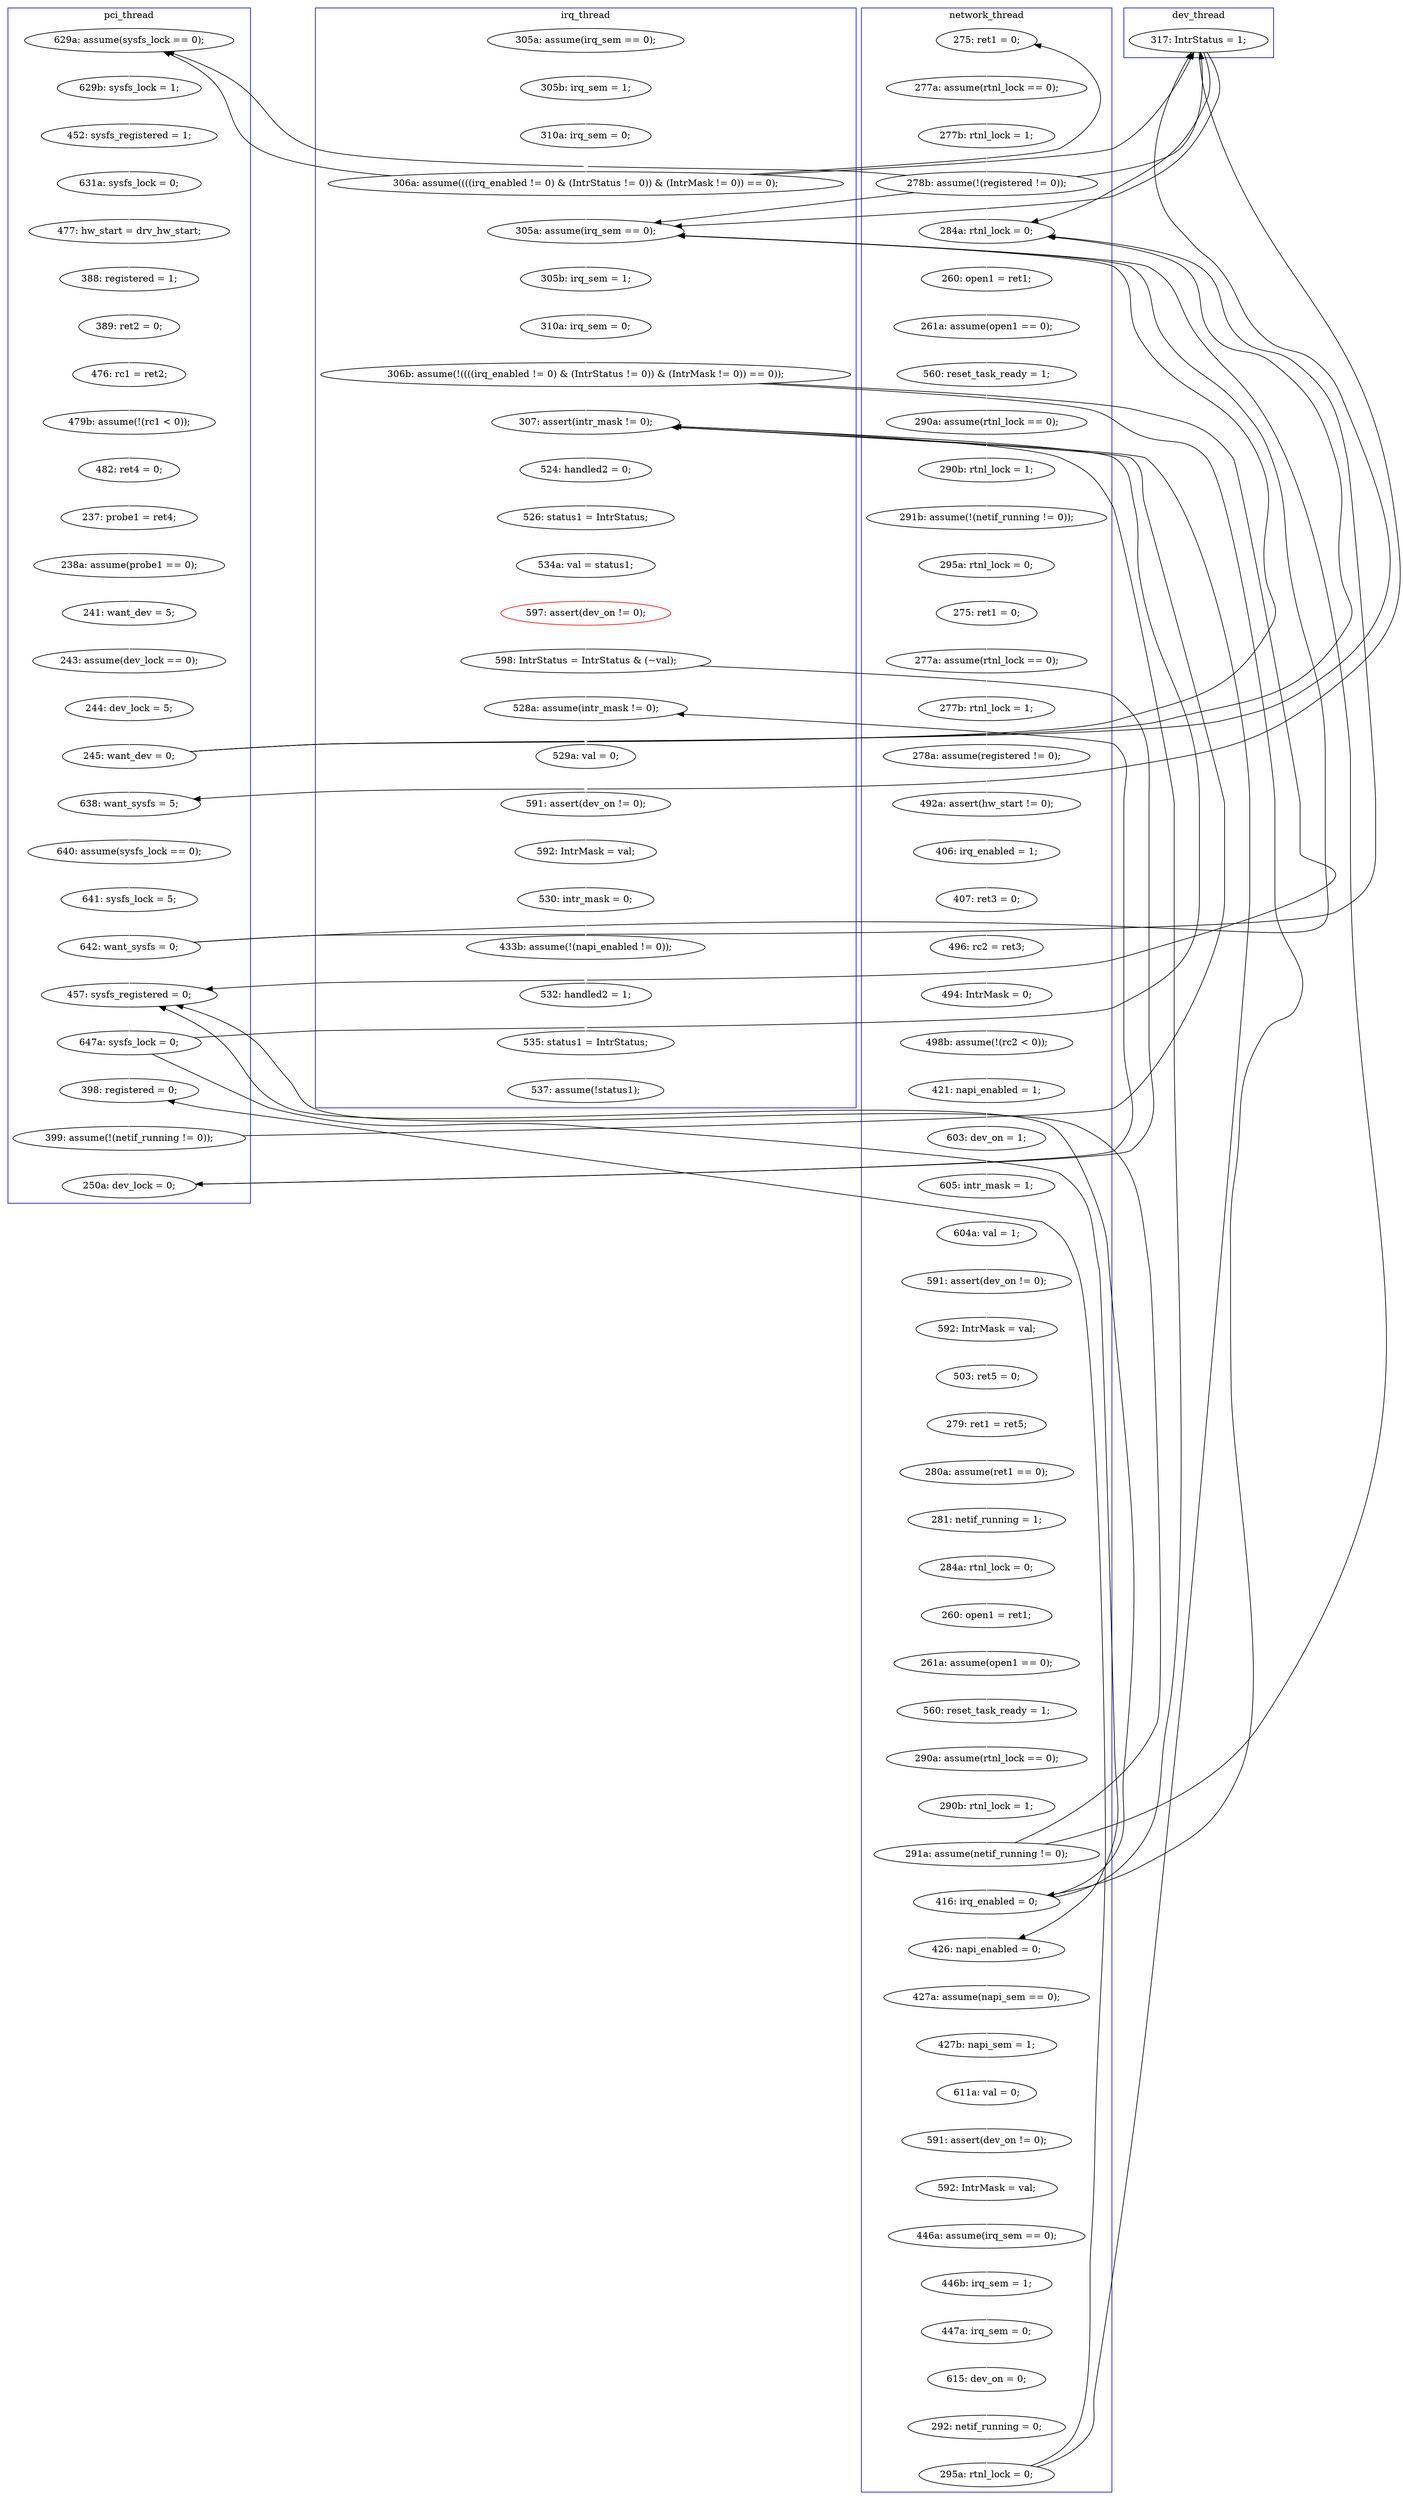 digraph Counterexample {
	157 -> 158 [color = white, style = solid]
	182 -> 184 [color = white, style = solid]
	272 -> 278 [color = white, style = solid]
	136 -> 138 [color = white, style = solid]
	72 -> 75 [color = white, style = solid]
	84 -> 91 [color = white, style = solid]
	189 -> 200 [color = white, style = solid]
	76 -> 77 [color = white, style = solid]
	36 -> 86 [color = black, style = solid, constraint = false]
	71 -> 72 [color = white, style = solid]
	213 -> 214 [color = white, style = solid]
	202 -> 206 [color = white, style = solid]
	122 -> 127 [color = white, style = solid]
	133 -> 134 [color = white, style = solid]
	150 -> 153 [color = white, style = solid]
	95 -> 96 [color = white, style = solid]
	30 -> 31 [color = white, style = solid]
	235 -> 241 [color = white, style = solid]
	163 -> 167 [color = white, style = solid]
	146 -> 147 [color = white, style = solid]
	94 -> 95 [color = black, style = solid, constraint = false]
	80 -> 81 [color = white, style = solid]
	108 -> 111 [color = white, style = solid]
	208 -> 209 [color = white, style = solid]
	36 -> 55 [color = black, style = solid, constraint = false]
	36 -> 180 [color = white, style = solid]
	77 -> 80 [color = white, style = solid]
	191 -> 193 [color = white, style = solid]
	160 -> 163 [color = white, style = solid]
	86 -> 91 [color = black, style = solid, constraint = false]
	36 -> 47 [color = black, style = solid, constraint = false]
	47 -> 48 [color = white, style = solid]
	84 -> 180 [color = black, style = solid, constraint = false]
	209 -> 213 [color = white, style = solid]
	49 -> 51 [color = white, style = solid]
	81 -> 82 [color = white, style = solid]
	226 -> 227 [color = black, style = solid, constraint = false]
	51 -> 55 [color = black, style = solid, constraint = false]
	84 -> 86 [color = black, style = solid, constraint = false]
	103 -> 107 [color = white, style = solid]
	127 -> 132 [color = white, style = solid]
	243 -> 245 [color = black, style = solid, constraint = false]
	257 -> 268 [color = white, style = solid]
	94 -> 191 [color = white, style = solid]
	118 -> 119 [color = white, style = solid]
	34 -> 36 [color = white, style = solid]
	245 -> 250 [color = black, style = solid, constraint = false]
	251 -> 253 [color = white, style = solid]
	189 -> 227 [color = black, style = solid, constraint = false]
	215 -> 217 [color = white, style = solid]
	226 -> 245 [color = white, style = solid]
	107 -> 108 [color = white, style = solid]
	268 -> 271 [color = white, style = solid]
	31 -> 34 [color = white, style = solid]
	94 -> 180 [color = black, style = solid, constraint = false]
	149 -> 150 [color = white, style = solid]
	51 -> 95 [color = white, style = solid]
	174 -> 180 [color = black, style = solid, constraint = false]
	145 -> 146 [color = white, style = solid]
	167 -> 171 [color = white, style = solid]
	59 -> 61 [color = white, style = solid]
	48 -> 49 [color = white, style = solid]
	217 -> 221 [color = white, style = solid]
	141 -> 145 [color = white, style = solid]
	222 -> 227 [color = black, style = solid, constraint = false]
	63 -> 70 [color = white, style = solid]
	174 -> 189 [color = white, style = solid]
	206 -> 208 [color = white, style = solid]
	61 -> 63 [color = white, style = solid]
	86 -> 95 [color = black, style = solid, constraint = false]
	227 -> 232 [color = white, style = solid]
	172 -> 174 [color = white, style = solid]
	180 -> 181 [color = white, style = solid]
	56 -> 59 [color = white, style = solid]
	111 -> 112 [color = white, style = solid]
	96 -> 99 [color = white, style = solid]
	193 -> 200 [color = black, style = solid, constraint = false]
	159 -> 160 [color = white, style = solid]
	233 -> 235 [color = white, style = solid]
	75 -> 76 [color = white, style = solid]
	200 -> 201 [color = white, style = solid]
	184 -> 227 [color = white, style = solid]
	99 -> 103 [color = white, style = solid]
	184 -> 191 [color = black, style = solid, constraint = false]
	51 -> 86 [color = black, style = solid, constraint = false]
	120 -> 122 [color = white, style = solid]
	181 -> 182 [color = white, style = solid]
	271 -> 272 [color = white, style = solid]
	201 -> 202 [color = white, style = solid]
	91 -> 92 [color = white, style = solid]
	189 -> 191 [color = black, style = solid, constraint = false]
	70 -> 71 [color = white, style = solid]
	83 -> 84 [color = white, style = solid]
	84 -> 95 [color = black, style = solid, constraint = false]
	147 -> 149 [color = white, style = solid]
	184 -> 189 [color = black, style = solid, constraint = false]
	250 -> 251 [color = white, style = solid]
	93 -> 94 [color = white, style = solid]
	193 -> 225 [color = white, style = solid]
	254 -> 257 [color = white, style = solid]
	55 -> 56 [color = white, style = solid]
	232 -> 233 [color = white, style = solid]
	153 -> 154 [color = white, style = solid]
	86 -> 180 [color = black, style = solid, constraint = false]
	158 -> 159 [color = white, style = solid]
	132 -> 133 [color = white, style = solid]
	193 -> 227 [color = black, style = solid, constraint = false]
	112 -> 118 [color = white, style = solid]
	154 -> 157 [color = white, style = solid]
	253 -> 254 [color = white, style = solid]
	241 -> 243 [color = white, style = solid]
	171 -> 172 [color = white, style = solid]
	134 -> 136 [color = white, style = solid]
	138 -> 141 [color = white, style = solid]
	82 -> 83 [color = white, style = solid]
	222 -> 225 [color = black, style = solid, constraint = false]
	243 -> 250 [color = white, style = solid]
	119 -> 120 [color = white, style = solid]
	221 -> 222 [color = white, style = solid]
	225 -> 226 [color = white, style = solid]
	214 -> 215 [color = white, style = solid]
	174 -> 191 [color = black, style = solid, constraint = false]
	51 -> 180 [color = black, style = solid, constraint = false]
	92 -> 93 [color = white, style = solid]
	subgraph cluster7 {
		label = dev_thread
		color = blue
		86  [label = "317: IntrStatus = 1;"]
	}
	subgraph cluster1 {
		label = pci_thread
		color = blue
		55  [label = "629a: assume(sysfs_lock == 0);"]
		77  [label = "237: probe1 = ret4;"]
		61  [label = "631a: sysfs_lock = 0;"]
		94  [label = "642: want_sysfs = 0;"]
		84  [label = "245: want_dev = 0;"]
		91  [label = "638: want_sysfs = 5;"]
		75  [label = "479b: assume(!(rc1 < 0));"]
		81  [label = "241: want_dev = 5;"]
		93  [label = "641: sysfs_lock = 5;"]
		92  [label = "640: assume(sysfs_lock == 0);"]
		71  [label = "389: ret2 = 0;"]
		193  [label = "647a: sysfs_lock = 0;"]
		63  [label = "477: hw_start = drv_hw_start;"]
		59  [label = "452: sysfs_registered = 1;"]
		70  [label = "388: registered = 1;"]
		76  [label = "482: ret4 = 0;"]
		225  [label = "398: registered = 0;"]
		82  [label = "243: assume(dev_lock == 0);"]
		245  [label = "250a: dev_lock = 0;"]
		191  [label = "457: sysfs_registered = 0;"]
		56  [label = "629b: sysfs_lock = 1;"]
		83  [label = "244: dev_lock = 5;"]
		80  [label = "238a: assume(probe1 == 0);"]
		226  [label = "399: assume(!(netif_running != 0));"]
		72  [label = "476: rc1 = ret2;"]
	}
	subgraph cluster3 {
		label = irq_thread
		color = blue
		227  [label = "307: assert(intr_mask != 0);"]
		272  [label = "535: status1 = IntrStatus;"]
		241  [label = "597: assert(dev_on != 0);", color = red]
		251  [label = "529a: val = 0;"]
		235  [label = "534a: val = status1;"]
		268  [label = "433b: assume(!(napi_enabled != 0));"]
		254  [label = "592: IntrMask = val;"]
		184  [label = "306b: assume(!((((irq_enabled != 0) & (IntrStatus != 0)) & (IntrMask != 0)) == 0));"]
		182  [label = "310a: irq_sem = 0;"]
		257  [label = "530: intr_mask = 0;"]
		34  [label = "310a: irq_sem = 0;"]
		232  [label = "524: handled2 = 0;"]
		30  [label = "305a: assume(irq_sem == 0);"]
		31  [label = "305b: irq_sem = 1;"]
		271  [label = "532: handled2 = 1;"]
		243  [label = "598: IntrStatus = IntrStatus & (~val);"]
		180  [label = "305a: assume(irq_sem == 0);"]
		250  [label = "528a: assume(intr_mask != 0);"]
		278  [label = "537: assume(!status1);"]
		181  [label = "305b: irq_sem = 1;"]
		233  [label = "526: status1 = IntrStatus;"]
		253  [label = "591: assert(dev_on != 0);"]
		36  [label = "306a: assume((((irq_enabled != 0) & (IntrStatus != 0)) & (IntrMask != 0)) == 0);"]
	}
	subgraph cluster2 {
		label = network_thread
		color = blue
		189  [label = "416: irq_enabled = 0;"]
		112  [label = "295a: rtnl_lock = 0;"]
		160  [label = "260: open1 = ret1;"]
		107  [label = "290a: assume(rtnl_lock == 0);"]
		119  [label = "277a: assume(rtnl_lock == 0);"]
		150  [label = "592: IntrMask = val;"]
		118  [label = "275: ret1 = 0;"]
		201  [label = "427a: assume(napi_sem == 0);"]
		146  [label = "605: intr_mask = 1;"]
		215  [label = "447a: irq_sem = 0;"]
		122  [label = "278a: assume(registered != 0);"]
		171  [label = "290a: assume(rtnl_lock == 0);"]
		47  [label = "275: ret1 = 0;"]
		103  [label = "560: reset_task_ready = 1;"]
		99  [label = "261a: assume(open1 == 0);"]
		48  [label = "277a: assume(rtnl_lock == 0);"]
		145  [label = "603: dev_on = 1;"]
		208  [label = "591: assert(dev_on != 0);"]
		202  [label = "427b: napi_sem = 1;"]
		136  [label = "494: IntrMask = 0;"]
		149  [label = "591: assert(dev_on != 0);"]
		95  [label = "284a: rtnl_lock = 0;"]
		108  [label = "290b: rtnl_lock = 1;"]
		120  [label = "277b: rtnl_lock = 1;"]
		209  [label = "592: IntrMask = val;"]
		159  [label = "284a: rtnl_lock = 0;"]
		138  [label = "498b: assume(!(rc2 < 0));"]
		134  [label = "496: rc2 = ret3;"]
		221  [label = "292: netif_running = 0;"]
		141  [label = "421: napi_enabled = 1;"]
		206  [label = "611a: val = 0;"]
		163  [label = "261a: assume(open1 == 0);"]
		172  [label = "290b: rtnl_lock = 1;"]
		200  [label = "426: napi_enabled = 0;"]
		214  [label = "446b: irq_sem = 1;"]
		49  [label = "277b: rtnl_lock = 1;"]
		132  [label = "406: irq_enabled = 1;"]
		222  [label = "295a: rtnl_lock = 0;"]
		217  [label = "615: dev_on = 0;"]
		133  [label = "407: ret3 = 0;"]
		153  [label = "503: ret5 = 0;"]
		213  [label = "446a: assume(irq_sem == 0);"]
		51  [label = "278b: assume(!(registered != 0));"]
		174  [label = "291a: assume(netif_running != 0);"]
		157  [label = "280a: assume(ret1 == 0);"]
		167  [label = "560: reset_task_ready = 1;"]
		147  [label = "604a: val = 1;"]
		154  [label = "279: ret1 = ret5;"]
		111  [label = "291b: assume(!(netif_running != 0));"]
		96  [label = "260: open1 = ret1;"]
		127  [label = "492a: assert(hw_start != 0);"]
		158  [label = "281: netif_running = 1;"]
	}
}